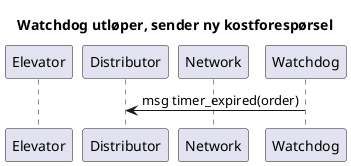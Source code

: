 @startuml Internal elevator sequence
!pragma teoz true

title Watchdog utløper, sender ny kostforespørsel

participant Elevator
participant Distributor
participant Network
participant Watchdog

Distributor <- Watchdog: msg timer_expired(order)

@enduml
